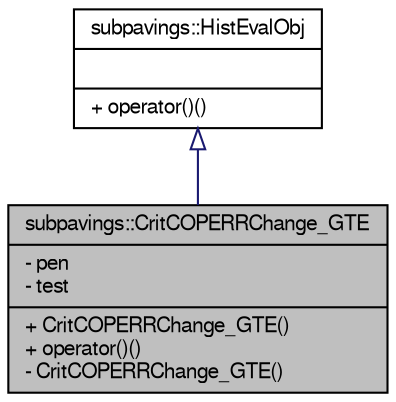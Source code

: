 digraph G
{
  edge [fontname="FreeSans",fontsize="10",labelfontname="FreeSans",labelfontsize="10"];
  node [fontname="FreeSans",fontsize="10",shape=record];
  Node1 [label="{subpavings::CritCOPERRChange_GTE\n|- pen\l- test\l|+ CritCOPERRChange_GTE()\l+ operator()()\l- CritCOPERRChange_GTE()\l}",height=0.2,width=0.4,color="black", fillcolor="grey75", style="filled" fontcolor="black"];
  Node2 -> Node1 [dir="back",color="midnightblue",fontsize="10",style="solid",arrowtail="onormal",fontname="FreeSans"];
  Node2 [label="{subpavings::HistEvalObj\n||+ operator()()\l}",height=0.2,width=0.4,color="black", fillcolor="white", style="filled",URL="$classsubpavings_1_1HistEvalObj.shtml",tooltip="A Virtual class providing a way to stop histogram changes."];
}
